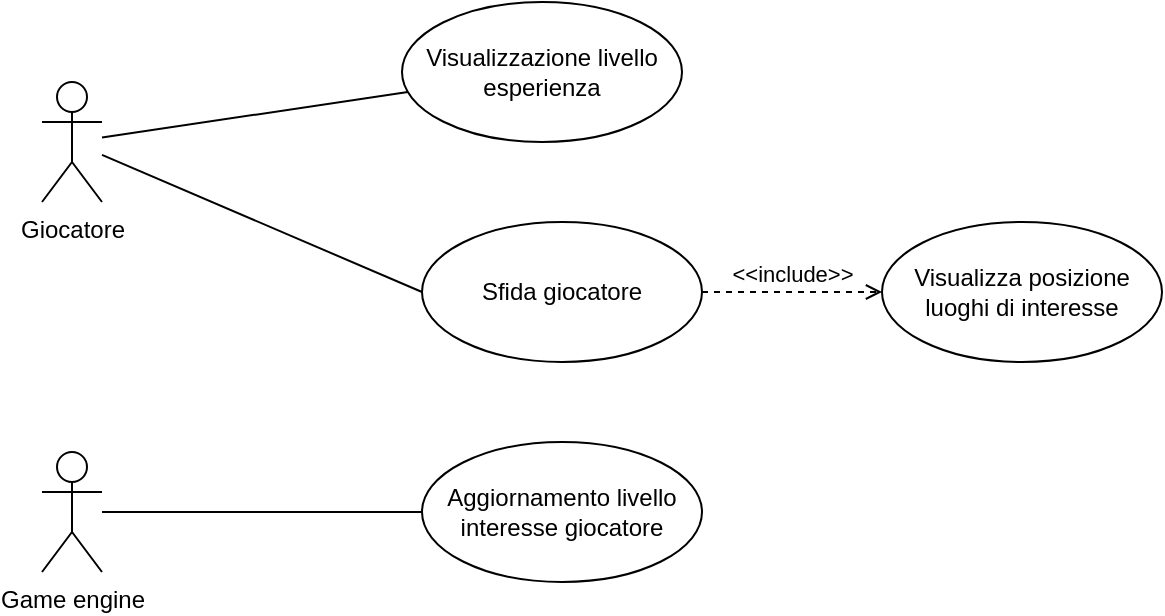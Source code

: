 <mxfile version="21.1.2" type="device">
  <diagram name="Pagina-1" id="mdnEE3dduQ75di94VMBc">
    <mxGraphModel dx="794" dy="381" grid="1" gridSize="10" guides="1" tooltips="1" connect="1" arrows="1" fold="1" page="1" pageScale="1" pageWidth="827" pageHeight="1169" math="0" shadow="0">
      <root>
        <mxCell id="0" />
        <mxCell id="1" parent="0" />
        <mxCell id="oXrQMiTurnPw4JAMrkJM-9" style="rounded=0;orthogonalLoop=1;jettySize=auto;html=1;endArrow=none;endFill=0;" edge="1" parent="1" source="oXrQMiTurnPw4JAMrkJM-1" target="oXrQMiTurnPw4JAMrkJM-4">
          <mxGeometry relative="1" as="geometry" />
        </mxCell>
        <mxCell id="oXrQMiTurnPw4JAMrkJM-10" style="rounded=0;orthogonalLoop=1;jettySize=auto;html=1;entryX=0;entryY=0.5;entryDx=0;entryDy=0;endArrow=none;endFill=0;" edge="1" parent="1" source="oXrQMiTurnPw4JAMrkJM-1" target="oXrQMiTurnPw4JAMrkJM-5">
          <mxGeometry relative="1" as="geometry" />
        </mxCell>
        <mxCell id="oXrQMiTurnPw4JAMrkJM-1" value="Giocatore" style="shape=umlActor;verticalLabelPosition=bottom;verticalAlign=top;html=1;outlineConnect=0;" vertex="1" parent="1">
          <mxGeometry x="130" y="70" width="30" height="60" as="geometry" />
        </mxCell>
        <mxCell id="oXrQMiTurnPw4JAMrkJM-13" style="rounded=0;orthogonalLoop=1;jettySize=auto;html=1;entryX=0;entryY=0.5;entryDx=0;entryDy=0;endArrow=none;endFill=0;" edge="1" parent="1" source="oXrQMiTurnPw4JAMrkJM-2" target="oXrQMiTurnPw4JAMrkJM-8">
          <mxGeometry relative="1" as="geometry" />
        </mxCell>
        <mxCell id="oXrQMiTurnPw4JAMrkJM-2" value="Game engine" style="shape=umlActor;verticalLabelPosition=bottom;verticalAlign=top;html=1;outlineConnect=0;" vertex="1" parent="1">
          <mxGeometry x="130" y="255" width="30" height="60" as="geometry" />
        </mxCell>
        <mxCell id="oXrQMiTurnPw4JAMrkJM-4" value="Visualizzazione livello esperienza" style="ellipse;whiteSpace=wrap;html=1;" vertex="1" parent="1">
          <mxGeometry x="310" y="30" width="140" height="70" as="geometry" />
        </mxCell>
        <mxCell id="oXrQMiTurnPw4JAMrkJM-5" value="Sfida giocatore" style="ellipse;whiteSpace=wrap;html=1;" vertex="1" parent="1">
          <mxGeometry x="320" y="140" width="140" height="70" as="geometry" />
        </mxCell>
        <mxCell id="oXrQMiTurnPw4JAMrkJM-6" value="Visualizza posizione luoghi di interesse" style="ellipse;whiteSpace=wrap;html=1;" vertex="1" parent="1">
          <mxGeometry x="550" y="140" width="140" height="70" as="geometry" />
        </mxCell>
        <mxCell id="oXrQMiTurnPw4JAMrkJM-8" value="Aggiornamento livello interesse giocatore" style="ellipse;whiteSpace=wrap;html=1;" vertex="1" parent="1">
          <mxGeometry x="320" y="250" width="140" height="70" as="geometry" />
        </mxCell>
        <mxCell id="oXrQMiTurnPw4JAMrkJM-12" value="&amp;lt;&amp;lt;include&amp;gt;&amp;gt;" style="html=1;verticalAlign=bottom;labelBackgroundColor=none;endArrow=open;endFill=0;dashed=1;rounded=0;exitX=1;exitY=0.5;exitDx=0;exitDy=0;entryX=0;entryY=0.5;entryDx=0;entryDy=0;" edge="1" parent="1" source="oXrQMiTurnPw4JAMrkJM-5" target="oXrQMiTurnPw4JAMrkJM-6">
          <mxGeometry width="160" relative="1" as="geometry">
            <mxPoint x="440" y="260" as="sourcePoint" />
            <mxPoint x="600" y="260" as="targetPoint" />
          </mxGeometry>
        </mxCell>
      </root>
    </mxGraphModel>
  </diagram>
</mxfile>

